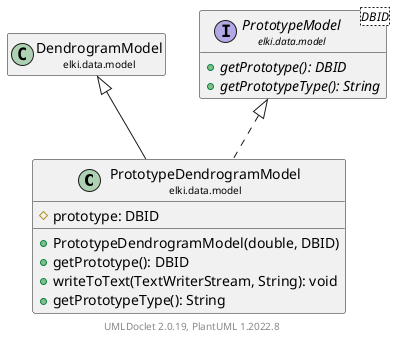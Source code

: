 @startuml
    remove .*\.(Instance|Par|Parameterizer|Factory)$
    set namespaceSeparator none
    hide empty fields
    hide empty methods

    class "<size:14>PrototypeDendrogramModel\n<size:10>elki.data.model" as elki.data.model.PrototypeDendrogramModel [[PrototypeDendrogramModel.html]] {
        #prototype: DBID
        +PrototypeDendrogramModel(double, DBID)
        +getPrototype(): DBID
        +writeToText(TextWriterStream, String): void
        +getPrototypeType(): String
    }

    class "<size:14>DendrogramModel\n<size:10>elki.data.model" as elki.data.model.DendrogramModel [[DendrogramModel.html]]
    interface "<size:14>PrototypeModel\n<size:10>elki.data.model" as elki.data.model.PrototypeModel<DBID> [[PrototypeModel.html]] {
        {abstract} +getPrototype(): DBID
        {abstract} +getPrototypeType(): String
    }

    elki.data.model.DendrogramModel <|-- elki.data.model.PrototypeDendrogramModel
    elki.data.model.PrototypeModel <|.. elki.data.model.PrototypeDendrogramModel

    center footer UMLDoclet 2.0.19, PlantUML 1.2022.8
@enduml
